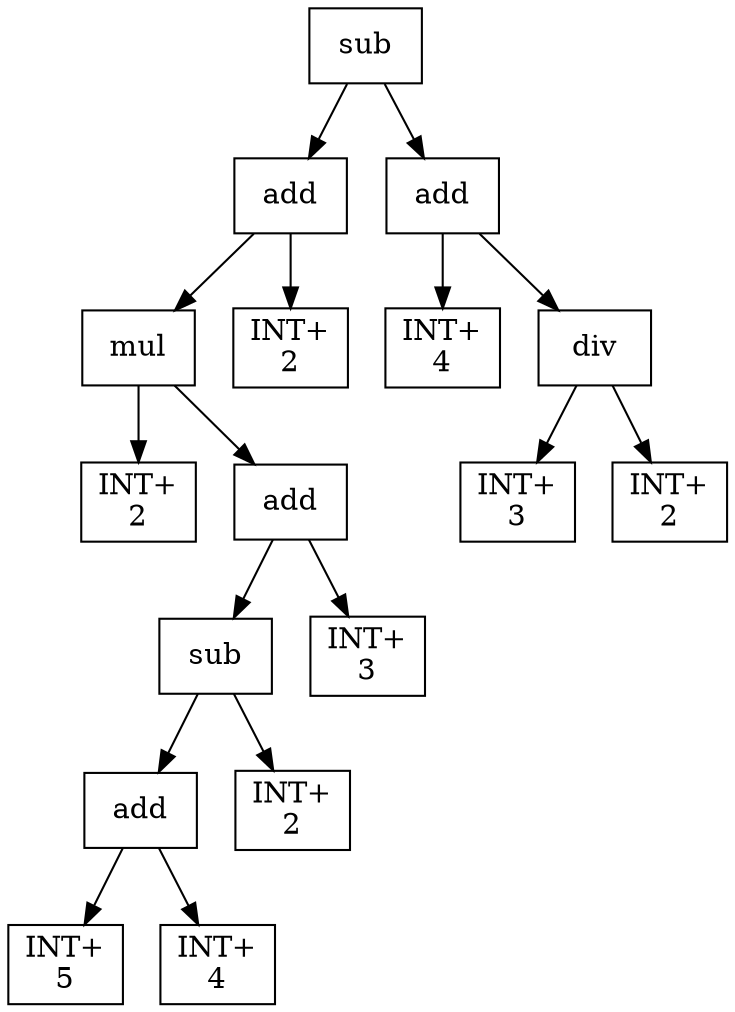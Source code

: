 digraph expr {
  node [shape=box];
  n1 [label="sub"];
  n2 [label="add"];
  n3 [label="mul"];
  n4 [label="INT+\n2"];
  n5 [label="add"];
  n6 [label="sub"];
  n7 [label="add"];
  n8 [label="INT+\n5"];
  n9 [label="INT+\n4"];
  n7 -> n8;
  n7 -> n9;
  n10 [label="INT+\n2"];
  n6 -> n7;
  n6 -> n10;
  n11 [label="INT+\n3"];
  n5 -> n6;
  n5 -> n11;
  n3 -> n4;
  n3 -> n5;
  n12 [label="INT+\n2"];
  n2 -> n3;
  n2 -> n12;
  n13 [label="add"];
  n14 [label="INT+\n4"];
  n15 [label="div"];
  n16 [label="INT+\n3"];
  n17 [label="INT+\n2"];
  n15 -> n16;
  n15 -> n17;
  n13 -> n14;
  n13 -> n15;
  n1 -> n2;
  n1 -> n13;
}